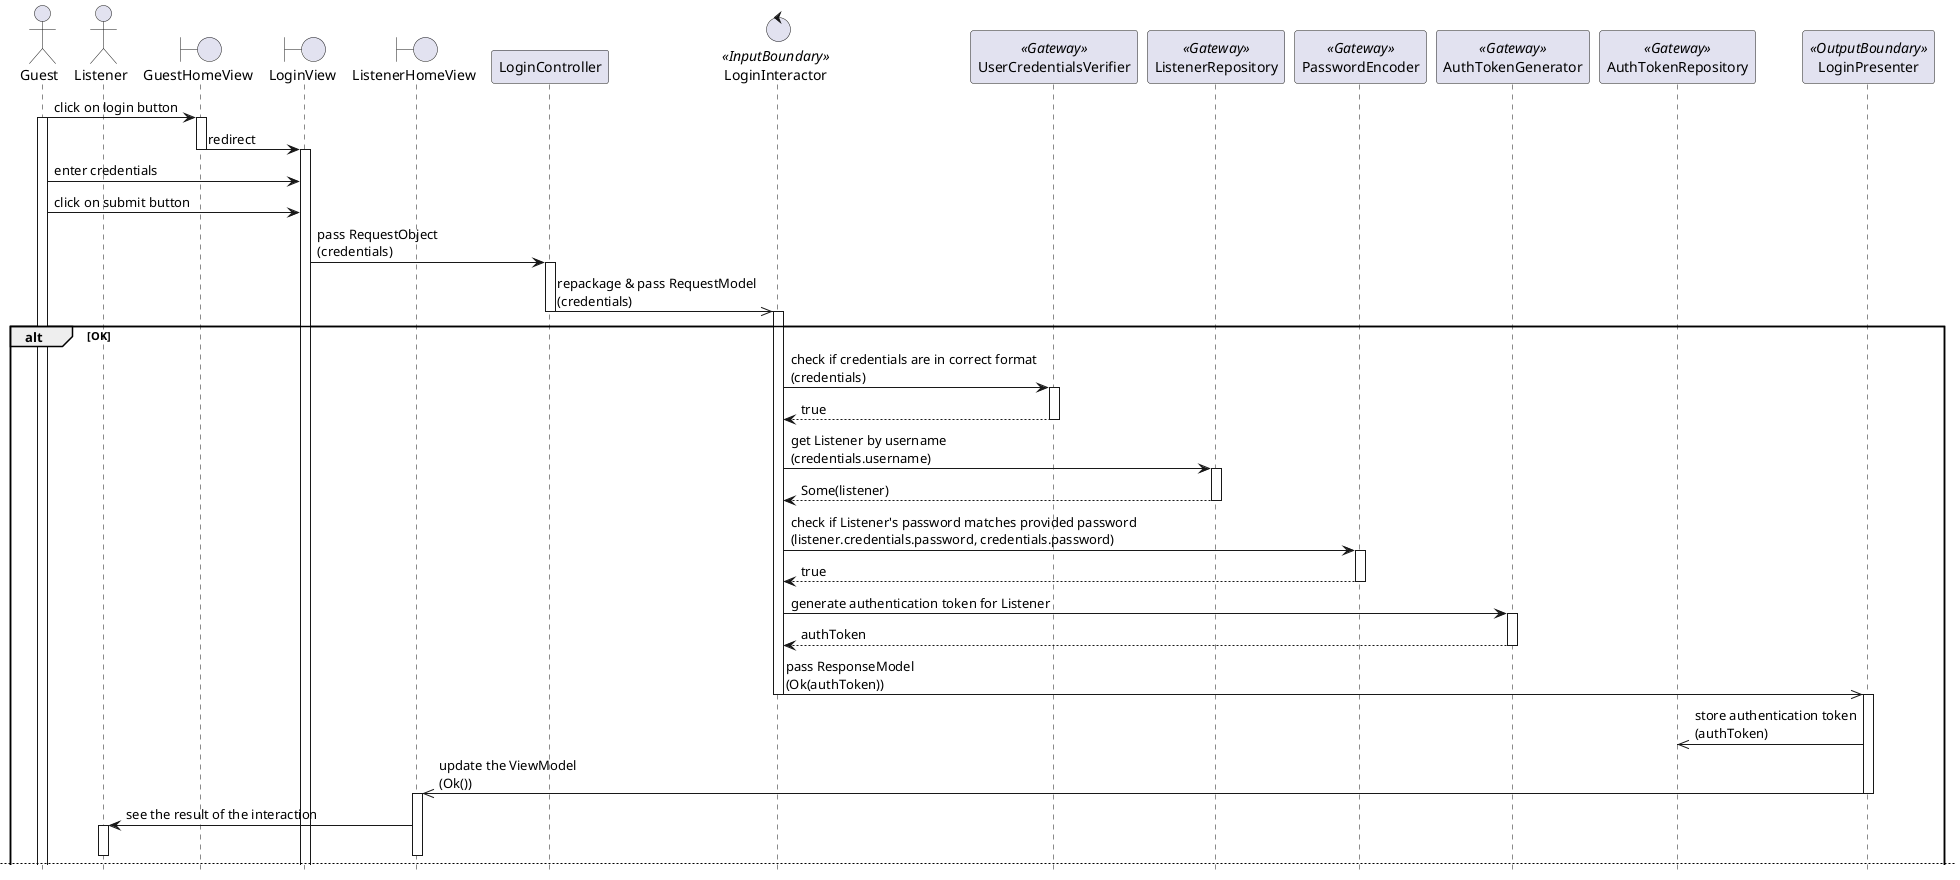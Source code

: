 @startuml

hide footbox
skinparam BackgroundColor transparent

actor Guest
actor Listener
boundary GuestHomeView
boundary LoginView
boundary ListenerHomeView
participant LoginController
control LoginInteractor <<InputBoundary>>
participant UserCredentialsVerifier <<Gateway>>
participant ListenerRepository <<Gateway>>
participant PasswordEncoder <<Gateway>>
participant AuthTokenGenerator <<Gateway>>
participant AuthTokenRepository <<Gateway>>
participant LoginPresenter <<OutputBoundary>>

Guest -> GuestHomeView: click on login button
activate Guest
activate GuestHomeView

GuestHomeView -> LoginView: redirect
deactivate GuestHomeView
activate LoginView

Guest -> LoginView: enter credentials
Guest -> LoginView: click on submit button
LoginView -> LoginController: pass RequestObject\n(credentials)
activate LoginController

LoginController ->> LoginInteractor: repackage & pass RequestModel\n(credentials)
deactivate LoginController
activate LoginInteractor
    
alt OK
    LoginInteractor -> UserCredentialsVerifier: check if credentials are in correct format\n(credentials)
    activate UserCredentialsVerifier
    return true
    deactivate UserCredentialsVerifier

    LoginInteractor -> ListenerRepository: get Listener by username\n(credentials.username)
    activate ListenerRepository
    return Some(listener)
    deactivate ListenerRepository

    LoginInteractor -> PasswordEncoder: check if Listener's password matches provided password\n(listener.credentials.password, credentials.password)
    activate PasswordEncoder
    return true
    deactivate PasswordEncoder

    LoginInteractor -> AuthTokenGenerator: generate authentication token for Listener
    activate AuthTokenGenerator
    return authToken
    deactivate AuthTokenGenerator

    LoginInteractor ->> LoginPresenter: pass ResponseModel\n(Ok(authToken))
    deactivate LoginInteractor
    activate LoginPresenter

    LoginPresenter ->> AuthTokenRepository: store authentication token\n(authToken)

    LoginPresenter ->> ListenerHomeView: update the ViewModel\n(Ok())
    deactivate LoginPresenter
    activate ListenerHomeView

    ListenerHomeView -> Listener: see the result of the interaction
    activate Listener

    deactivate Listener
    deactivate ListenerHomeView
    newpage

else Error: Listener credentials in incorrect format
    LoginInteractor -> UserCredentialsVerifier: check if credentials are in correct format\n(credentials)
    activate UserCredentialsVerifier
    return false
    deactivate UserCredentialsVerifier

    LoginInteractor ->> LoginPresenter: pass ResponseModel\n(Err(CredentialsMalformed))
    deactivate LoginInteractor
    activate LoginPresenter

    LoginPresenter ->> LoginView: update the ViewModel\n(Err(CredentialsMalformed))
    deactivate LoginPresenter
    
    LoginView -> Guest: see the result of the interaction

else Error: Listener does not exist
    LoginInteractor -> UserCredentialsVerifier: check if credentials are in correct format\n(credentials)
    activate UserCredentialsVerifier
    return true
    deactivate UserCredentialsVerifier

    LoginInteractor -> ListenerRepository: get Listener by username\n(credentials.username)
    activate ListenerRepository
    return None
    deactivate ListenerRepository

    LoginInteractor ->> LoginPresenter: pass ResponseModel\n(Err(CredentialsInvalid))
    deactivate LoginInteractor
    activate LoginPresenter

    LoginPresenter ->> LoginView: update the ViewModel\n(Err(CredentialsInvalid))
    deactivate LoginPresenter

    LoginView -> Guest: see the result of the interaction

else Error: Password does not match
    LoginInteractor -> UserCredentialsVerifier: check if credentials are in correct format\n(credentials)
    activate UserCredentialsVerifier
    return true
    deactivate UserCredentialsVerifier

    LoginInteractor -> ListenerRepository: get Listener by username\n(credentials.username)
    activate ListenerRepository
    return Some(listener)
    deactivate ListenerRepository

    LoginInteractor -> PasswordEncoder: check if Listener's password matches provided password\n(listener.credentials.password, credentials.password)
    activate PasswordEncoder
    return false
    deactivate PasswordEncoder

    LoginInteractor ->> LoginPresenter: pass ResponseModel\n(Err(CredentialsInvalid))
    deactivate LoginInteractor
    activate LoginPresenter

    LoginPresenter ->> LoginView: update the ViewModel\n(Err(CredentialsInvalid))
    deactivate LoginPresenter

    LoginView -> Guest: see the result of the interaction

end

deactivate Guest
deactivate LoginView

@enduml
